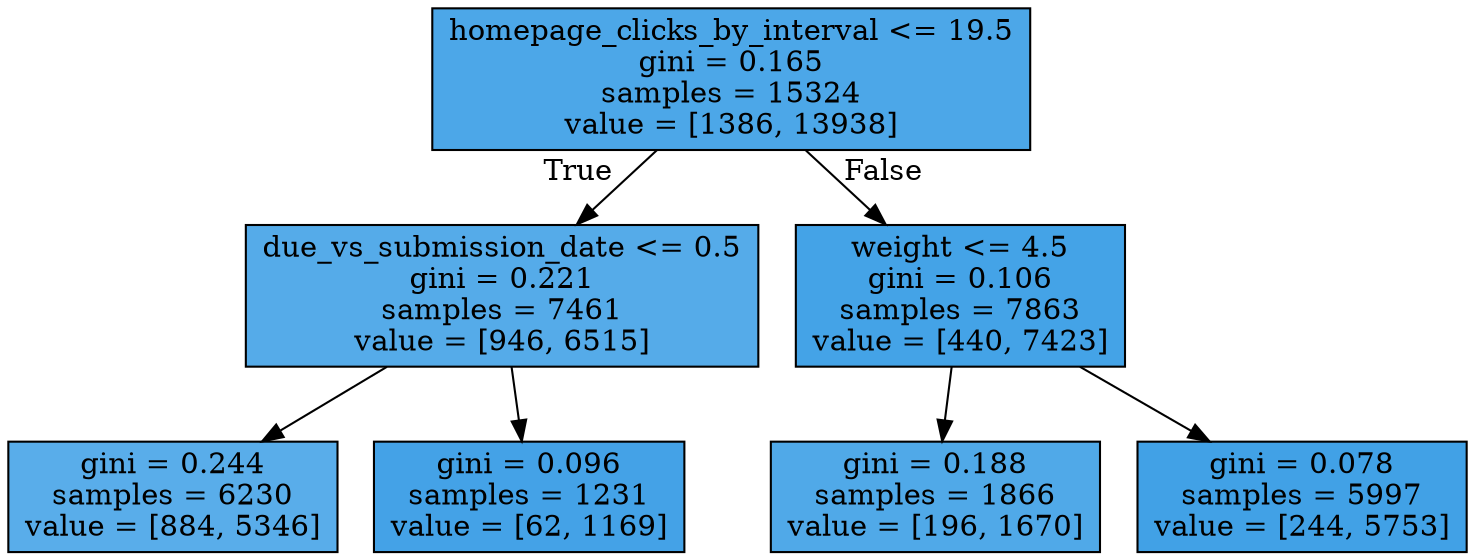 digraph Tree {
node [shape=box, style="filled", color="black"] ;
0 [label="homepage_clicks_by_interval <= 19.5\ngini = 0.165\nsamples = 15324\nvalue = [1386, 13938]", fillcolor="#399de5e6"] ;
1 [label="due_vs_submission_date <= 0.5\ngini = 0.221\nsamples = 7461\nvalue = [946, 6515]", fillcolor="#399de5da"] ;
0 -> 1 [labeldistance=2.5, labelangle=45, headlabel="True"] ;
2 [label="gini = 0.244\nsamples = 6230\nvalue = [884, 5346]", fillcolor="#399de5d5"] ;
1 -> 2 ;
3 [label="gini = 0.096\nsamples = 1231\nvalue = [62, 1169]", fillcolor="#399de5f1"] ;
1 -> 3 ;
4 [label="weight <= 4.5\ngini = 0.106\nsamples = 7863\nvalue = [440, 7423]", fillcolor="#399de5f0"] ;
0 -> 4 [labeldistance=2.5, labelangle=-45, headlabel="False"] ;
5 [label="gini = 0.188\nsamples = 1866\nvalue = [196, 1670]", fillcolor="#399de5e1"] ;
4 -> 5 ;
6 [label="gini = 0.078\nsamples = 5997\nvalue = [244, 5753]", fillcolor="#399de5f4"] ;
4 -> 6 ;
}